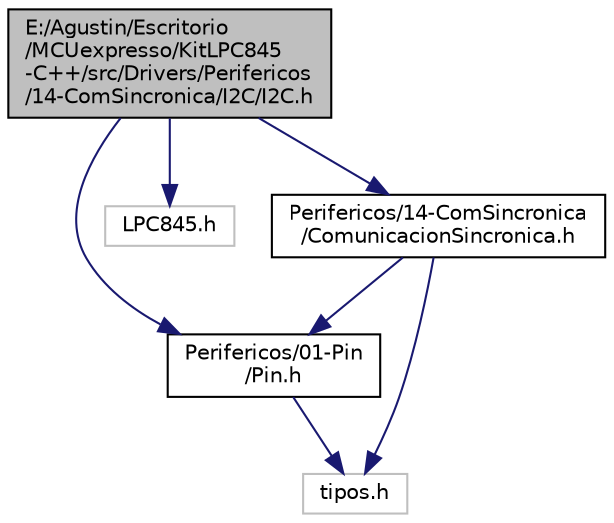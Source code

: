 digraph "E:/Agustin/Escritorio/MCUexpresso/KitLPC845-C++/src/Drivers/Perifericos/14-ComSincronica/I2C/I2C.h"
{
 // LATEX_PDF_SIZE
  edge [fontname="Helvetica",fontsize="10",labelfontname="Helvetica",labelfontsize="10"];
  node [fontname="Helvetica",fontsize="10",shape=record];
  Node1 [label="E:/Agustin/Escritorio\l/MCUexpresso/KitLPC845\l-C++/src/Drivers/Perifericos\l/14-ComSincronica/I2C/I2C.h",height=0.2,width=0.4,color="black", fillcolor="grey75", style="filled", fontcolor="black",tooltip="Breve descripción del objetivo del Módulo."];
  Node1 -> Node2 [color="midnightblue",fontsize="10",style="solid",fontname="Helvetica"];
  Node2 [label="Perifericos/01-Pin\l/Pin.h",height=0.2,width=0.4,color="black", fillcolor="white", style="filled",URL="$_pin_8h.html",tooltip="Clase Abstracta de cualquier pin del microcontrolador."];
  Node2 -> Node3 [color="midnightblue",fontsize="10",style="solid",fontname="Helvetica"];
  Node3 [label="tipos.h",height=0.2,width=0.4,color="grey75", fillcolor="white", style="filled",tooltip=" "];
  Node1 -> Node4 [color="midnightblue",fontsize="10",style="solid",fontname="Helvetica"];
  Node4 [label="LPC845.h",height=0.2,width=0.4,color="grey75", fillcolor="white", style="filled",tooltip=" "];
  Node1 -> Node5 [color="midnightblue",fontsize="10",style="solid",fontname="Helvetica"];
  Node5 [label="Perifericos/14-ComSincronica\l/ComunicacionSincronica.h",height=0.2,width=0.4,color="black", fillcolor="white", style="filled",URL="$_comunicacion_sincronica_8h.html",tooltip="Objeto base para la creacion de comunicaciones sincrónicas."];
  Node5 -> Node2 [color="midnightblue",fontsize="10",style="solid",fontname="Helvetica"];
  Node5 -> Node3 [color="midnightblue",fontsize="10",style="solid",fontname="Helvetica"];
}
